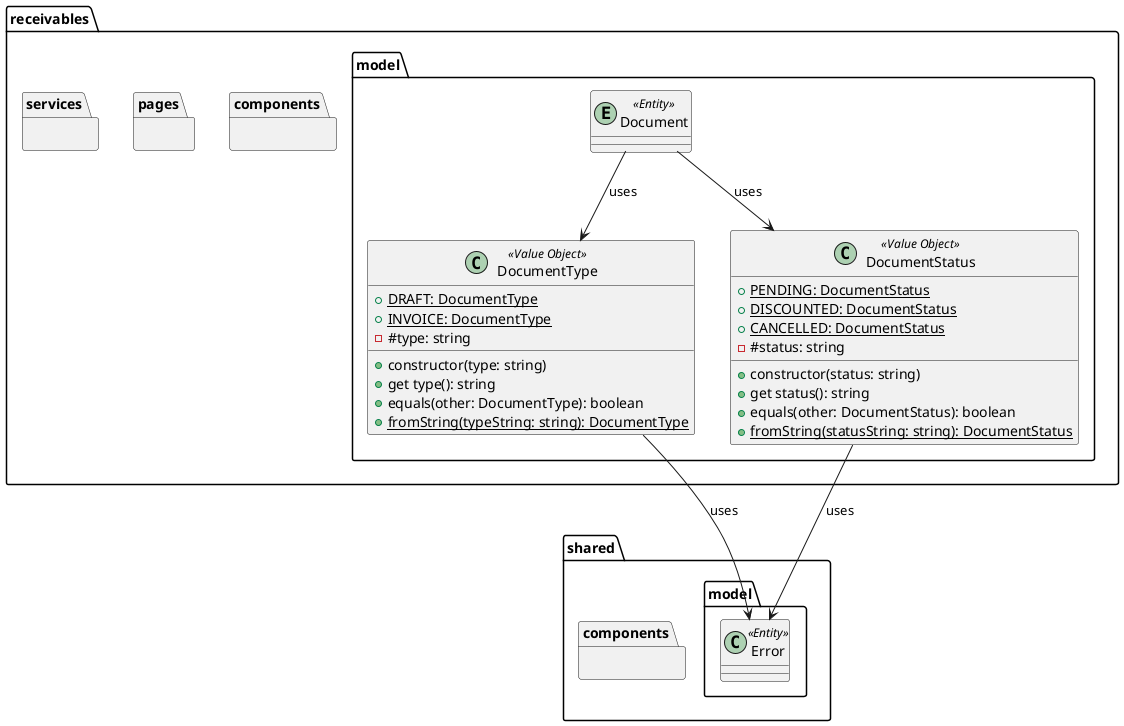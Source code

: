 @startuml Discuenta Class Diagram

package "shared" {
   package "components" {

   }

   package "model" {
       class "Error" <<Entity>> {

       }
   }
}

package "receivables" {
    package "components" {

    }

    package "model" {
        entity "Document" <<Entity>> {

        }

        class "DocumentType" <<Value Object>> {
            + {static} DRAFT: DocumentType
            + {static} INVOICE: DocumentType
            - #type: string
            + constructor(type: string)
            + get type(): string
            + equals(other: DocumentType): boolean
            + {static} fromString(typeString: string): DocumentType
        }

        class "DocumentStatus" <<Value Object>> {
            + {static} PENDING: DocumentStatus
            + {static} DISCOUNTED: DocumentStatus
            + {static} CANCELLED: DocumentStatus
            - #status: string
            + constructor(status: string)
            + get status(): string
            + equals(other: DocumentStatus): boolean
            + {static} fromString(statusString: string): DocumentStatus
        }
    }

    package "pages" {

    }

    package "services" {

    }
}

'Relationship
receivables.model.DocumentStatus --> shared.model.Error : uses
receivables.model.DocumentType --> shared.model.Error : uses
receivables.model.Document --> receivables.model.DocumentType : uses
receivables.model.Document --> receivables.model.DocumentStatus : uses
@enduml